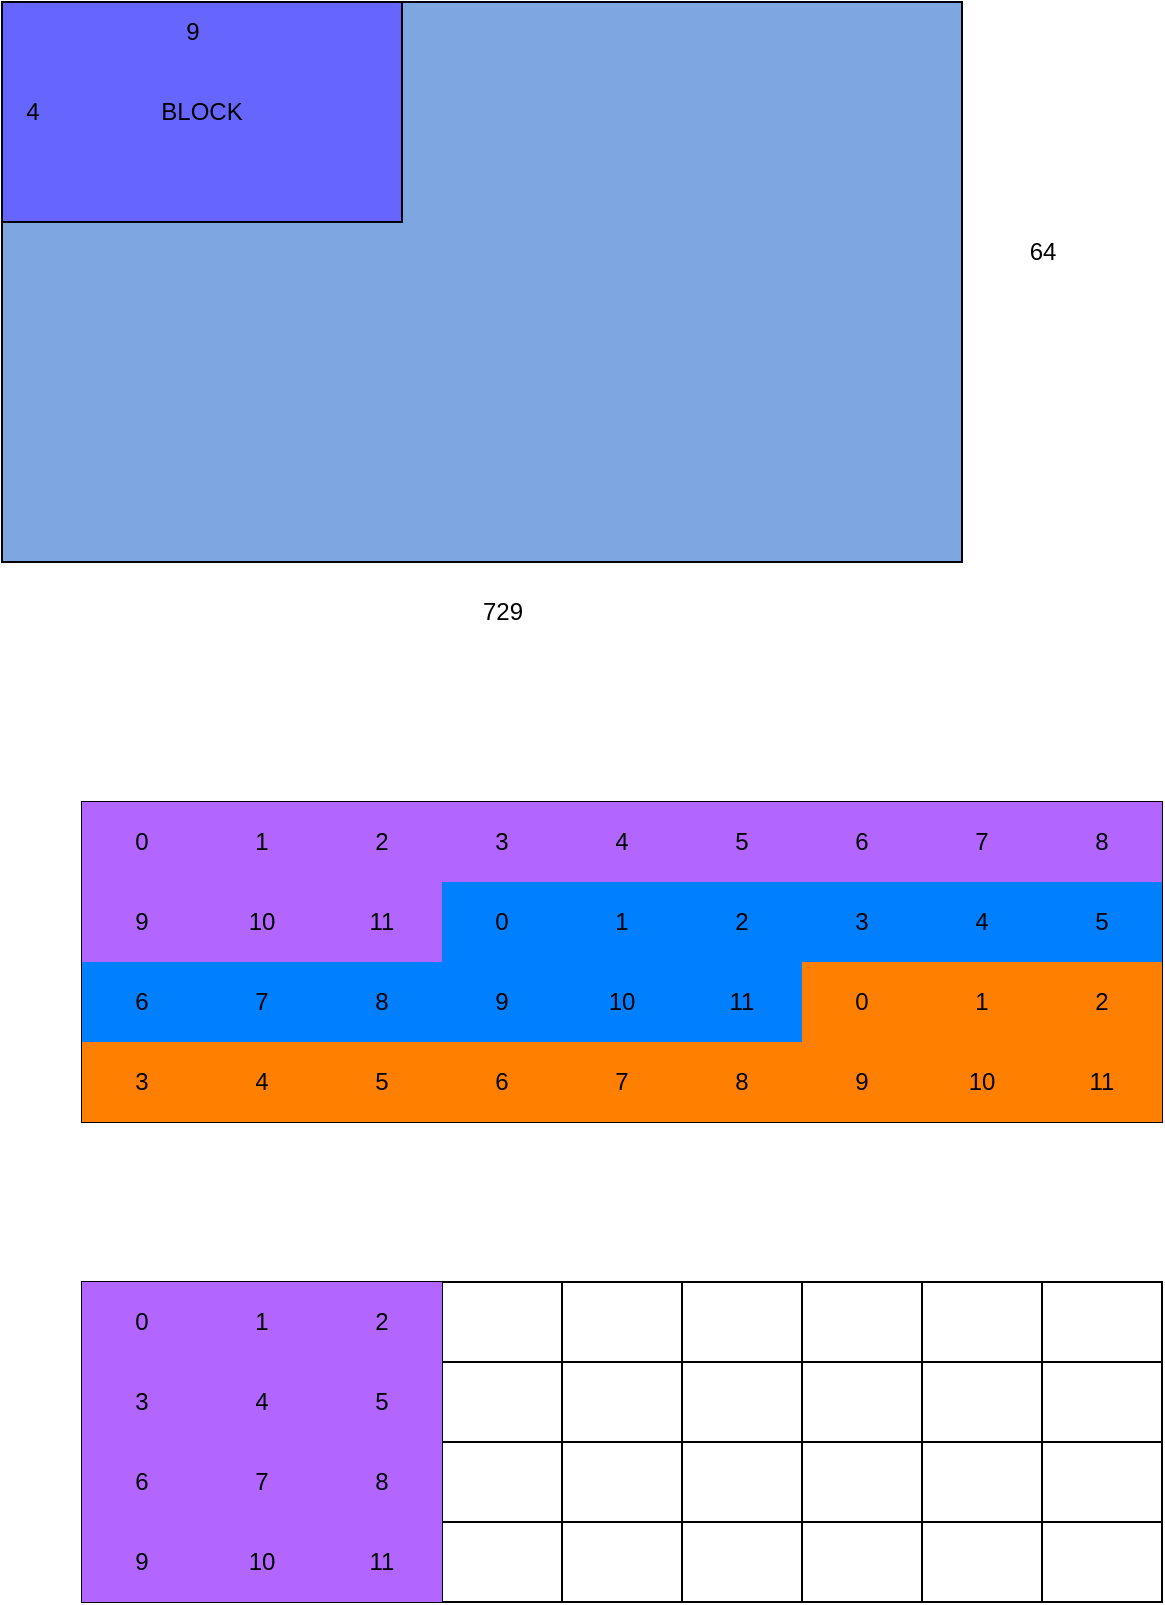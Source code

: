 <mxfile version="22.0.4" type="github">
  <diagram name="第 1 页" id="unY3V7xgOWX8zcHNtpUo">
    <mxGraphModel dx="1995" dy="993" grid="1" gridSize="10" guides="1" tooltips="1" connect="1" arrows="1" fold="1" page="1" pageScale="1" pageWidth="827" pageHeight="1169" math="0" shadow="0">
      <root>
        <mxCell id="0" />
        <mxCell id="1" parent="0" />
        <mxCell id="Q_K9_TzSn9wpc8zf2IEi-3" value="" style="shape=table;startSize=0;container=1;collapsible=0;childLayout=tableLayout;" vertex="1" parent="1">
          <mxGeometry x="120" y="480" width="540" height="160" as="geometry" />
        </mxCell>
        <mxCell id="Q_K9_TzSn9wpc8zf2IEi-4" value="" style="shape=tableRow;horizontal=0;startSize=0;swimlaneHead=0;swimlaneBody=0;strokeColor=inherit;top=0;left=0;bottom=0;right=0;collapsible=0;dropTarget=0;fillColor=none;points=[[0,0.5],[1,0.5]];portConstraint=eastwest;" vertex="1" parent="Q_K9_TzSn9wpc8zf2IEi-3">
          <mxGeometry width="540" height="40" as="geometry" />
        </mxCell>
        <mxCell id="Q_K9_TzSn9wpc8zf2IEi-5" value="0" style="shape=partialRectangle;html=1;whiteSpace=wrap;connectable=0;strokeColor=inherit;overflow=hidden;fillColor=#B266FF;top=0;left=0;bottom=0;right=0;pointerEvents=1;" vertex="1" parent="Q_K9_TzSn9wpc8zf2IEi-4">
          <mxGeometry width="60" height="40" as="geometry">
            <mxRectangle width="60" height="40" as="alternateBounds" />
          </mxGeometry>
        </mxCell>
        <mxCell id="Q_K9_TzSn9wpc8zf2IEi-6" value="1" style="shape=partialRectangle;html=1;whiteSpace=wrap;connectable=0;strokeColor=inherit;overflow=hidden;fillColor=#B266FF;top=0;left=0;bottom=0;right=0;pointerEvents=1;" vertex="1" parent="Q_K9_TzSn9wpc8zf2IEi-4">
          <mxGeometry x="60" width="60" height="40" as="geometry">
            <mxRectangle width="60" height="40" as="alternateBounds" />
          </mxGeometry>
        </mxCell>
        <mxCell id="Q_K9_TzSn9wpc8zf2IEi-7" value="2" style="shape=partialRectangle;html=1;whiteSpace=wrap;connectable=0;strokeColor=inherit;overflow=hidden;fillColor=#B266FF;top=0;left=0;bottom=0;right=0;pointerEvents=1;" vertex="1" parent="Q_K9_TzSn9wpc8zf2IEi-4">
          <mxGeometry x="120" width="60" height="40" as="geometry">
            <mxRectangle width="60" height="40" as="alternateBounds" />
          </mxGeometry>
        </mxCell>
        <mxCell id="Q_K9_TzSn9wpc8zf2IEi-8" value="3" style="shape=partialRectangle;html=1;whiteSpace=wrap;connectable=0;strokeColor=inherit;overflow=hidden;fillColor=#B266FF;top=0;left=0;bottom=0;right=0;pointerEvents=1;" vertex="1" parent="Q_K9_TzSn9wpc8zf2IEi-4">
          <mxGeometry x="180" width="60" height="40" as="geometry">
            <mxRectangle width="60" height="40" as="alternateBounds" />
          </mxGeometry>
        </mxCell>
        <mxCell id="Q_K9_TzSn9wpc8zf2IEi-9" value="4" style="shape=partialRectangle;html=1;whiteSpace=wrap;connectable=0;strokeColor=inherit;overflow=hidden;fillColor=#B266FF;top=0;left=0;bottom=0;right=0;pointerEvents=1;" vertex="1" parent="Q_K9_TzSn9wpc8zf2IEi-4">
          <mxGeometry x="240" width="60" height="40" as="geometry">
            <mxRectangle width="60" height="40" as="alternateBounds" />
          </mxGeometry>
        </mxCell>
        <mxCell id="Q_K9_TzSn9wpc8zf2IEi-10" value="5" style="shape=partialRectangle;html=1;whiteSpace=wrap;connectable=0;strokeColor=inherit;overflow=hidden;fillColor=#B266FF;top=0;left=0;bottom=0;right=0;pointerEvents=1;" vertex="1" parent="Q_K9_TzSn9wpc8zf2IEi-4">
          <mxGeometry x="300" width="60" height="40" as="geometry">
            <mxRectangle width="60" height="40" as="alternateBounds" />
          </mxGeometry>
        </mxCell>
        <mxCell id="Q_K9_TzSn9wpc8zf2IEi-11" value="6" style="shape=partialRectangle;html=1;whiteSpace=wrap;connectable=0;strokeColor=inherit;overflow=hidden;fillColor=#B266FF;top=0;left=0;bottom=0;right=0;pointerEvents=1;" vertex="1" parent="Q_K9_TzSn9wpc8zf2IEi-4">
          <mxGeometry x="360" width="60" height="40" as="geometry">
            <mxRectangle width="60" height="40" as="alternateBounds" />
          </mxGeometry>
        </mxCell>
        <mxCell id="Q_K9_TzSn9wpc8zf2IEi-12" value="7" style="shape=partialRectangle;html=1;whiteSpace=wrap;connectable=0;strokeColor=inherit;overflow=hidden;fillColor=#B266FF;top=0;left=0;bottom=0;right=0;pointerEvents=1;" vertex="1" parent="Q_K9_TzSn9wpc8zf2IEi-4">
          <mxGeometry x="420" width="60" height="40" as="geometry">
            <mxRectangle width="60" height="40" as="alternateBounds" />
          </mxGeometry>
        </mxCell>
        <mxCell id="Q_K9_TzSn9wpc8zf2IEi-13" value="8" style="shape=partialRectangle;html=1;whiteSpace=wrap;connectable=0;strokeColor=inherit;overflow=hidden;fillColor=#B266FF;top=0;left=0;bottom=0;right=0;pointerEvents=1;" vertex="1" parent="Q_K9_TzSn9wpc8zf2IEi-4">
          <mxGeometry x="480" width="60" height="40" as="geometry">
            <mxRectangle width="60" height="40" as="alternateBounds" />
          </mxGeometry>
        </mxCell>
        <mxCell id="Q_K9_TzSn9wpc8zf2IEi-14" value="" style="shape=tableRow;horizontal=0;startSize=0;swimlaneHead=0;swimlaneBody=0;strokeColor=inherit;top=0;left=0;bottom=0;right=0;collapsible=0;dropTarget=0;fillColor=none;points=[[0,0.5],[1,0.5]];portConstraint=eastwest;" vertex="1" parent="Q_K9_TzSn9wpc8zf2IEi-3">
          <mxGeometry y="40" width="540" height="40" as="geometry" />
        </mxCell>
        <mxCell id="Q_K9_TzSn9wpc8zf2IEi-15" value="9" style="shape=partialRectangle;html=1;whiteSpace=wrap;connectable=0;strokeColor=inherit;overflow=hidden;fillColor=#B266FF;top=0;left=0;bottom=0;right=0;pointerEvents=1;" vertex="1" parent="Q_K9_TzSn9wpc8zf2IEi-14">
          <mxGeometry width="60" height="40" as="geometry">
            <mxRectangle width="60" height="40" as="alternateBounds" />
          </mxGeometry>
        </mxCell>
        <mxCell id="Q_K9_TzSn9wpc8zf2IEi-16" value="10" style="shape=partialRectangle;html=1;whiteSpace=wrap;connectable=0;strokeColor=inherit;overflow=hidden;fillColor=#B266FF;top=0;left=0;bottom=0;right=0;pointerEvents=1;" vertex="1" parent="Q_K9_TzSn9wpc8zf2IEi-14">
          <mxGeometry x="60" width="60" height="40" as="geometry">
            <mxRectangle width="60" height="40" as="alternateBounds" />
          </mxGeometry>
        </mxCell>
        <mxCell id="Q_K9_TzSn9wpc8zf2IEi-17" value="11" style="shape=partialRectangle;html=1;whiteSpace=wrap;connectable=0;strokeColor=inherit;overflow=hidden;fillColor=#B266FF;top=0;left=0;bottom=0;right=0;pointerEvents=1;" vertex="1" parent="Q_K9_TzSn9wpc8zf2IEi-14">
          <mxGeometry x="120" width="60" height="40" as="geometry">
            <mxRectangle width="60" height="40" as="alternateBounds" />
          </mxGeometry>
        </mxCell>
        <mxCell id="Q_K9_TzSn9wpc8zf2IEi-18" value="0" style="shape=partialRectangle;html=1;whiteSpace=wrap;connectable=0;strokeColor=inherit;overflow=hidden;fillColor=#007FFF;top=0;left=0;bottom=0;right=0;pointerEvents=1;" vertex="1" parent="Q_K9_TzSn9wpc8zf2IEi-14">
          <mxGeometry x="180" width="60" height="40" as="geometry">
            <mxRectangle width="60" height="40" as="alternateBounds" />
          </mxGeometry>
        </mxCell>
        <mxCell id="Q_K9_TzSn9wpc8zf2IEi-19" value="1" style="shape=partialRectangle;html=1;whiteSpace=wrap;connectable=0;strokeColor=inherit;overflow=hidden;fillColor=#007FFF;top=0;left=0;bottom=0;right=0;pointerEvents=1;" vertex="1" parent="Q_K9_TzSn9wpc8zf2IEi-14">
          <mxGeometry x="240" width="60" height="40" as="geometry">
            <mxRectangle width="60" height="40" as="alternateBounds" />
          </mxGeometry>
        </mxCell>
        <mxCell id="Q_K9_TzSn9wpc8zf2IEi-20" value="2" style="shape=partialRectangle;html=1;whiteSpace=wrap;connectable=0;strokeColor=inherit;overflow=hidden;fillColor=#007FFF;top=0;left=0;bottom=0;right=0;pointerEvents=1;" vertex="1" parent="Q_K9_TzSn9wpc8zf2IEi-14">
          <mxGeometry x="300" width="60" height="40" as="geometry">
            <mxRectangle width="60" height="40" as="alternateBounds" />
          </mxGeometry>
        </mxCell>
        <mxCell id="Q_K9_TzSn9wpc8zf2IEi-21" value="3" style="shape=partialRectangle;html=1;whiteSpace=wrap;connectable=0;strokeColor=inherit;overflow=hidden;fillColor=#007FFF;top=0;left=0;bottom=0;right=0;pointerEvents=1;" vertex="1" parent="Q_K9_TzSn9wpc8zf2IEi-14">
          <mxGeometry x="360" width="60" height="40" as="geometry">
            <mxRectangle width="60" height="40" as="alternateBounds" />
          </mxGeometry>
        </mxCell>
        <mxCell id="Q_K9_TzSn9wpc8zf2IEi-22" value="4" style="shape=partialRectangle;html=1;whiteSpace=wrap;connectable=0;strokeColor=inherit;overflow=hidden;fillColor=#007FFF;top=0;left=0;bottom=0;right=0;pointerEvents=1;" vertex="1" parent="Q_K9_TzSn9wpc8zf2IEi-14">
          <mxGeometry x="420" width="60" height="40" as="geometry">
            <mxRectangle width="60" height="40" as="alternateBounds" />
          </mxGeometry>
        </mxCell>
        <mxCell id="Q_K9_TzSn9wpc8zf2IEi-23" value="5" style="shape=partialRectangle;html=1;whiteSpace=wrap;connectable=0;strokeColor=inherit;overflow=hidden;fillColor=#007FFF;top=0;left=0;bottom=0;right=0;pointerEvents=1;" vertex="1" parent="Q_K9_TzSn9wpc8zf2IEi-14">
          <mxGeometry x="480" width="60" height="40" as="geometry">
            <mxRectangle width="60" height="40" as="alternateBounds" />
          </mxGeometry>
        </mxCell>
        <mxCell id="Q_K9_TzSn9wpc8zf2IEi-24" value="" style="shape=tableRow;horizontal=0;startSize=0;swimlaneHead=0;swimlaneBody=0;strokeColor=inherit;top=0;left=0;bottom=0;right=0;collapsible=0;dropTarget=0;fillColor=none;points=[[0,0.5],[1,0.5]];portConstraint=eastwest;" vertex="1" parent="Q_K9_TzSn9wpc8zf2IEi-3">
          <mxGeometry y="80" width="540" height="40" as="geometry" />
        </mxCell>
        <mxCell id="Q_K9_TzSn9wpc8zf2IEi-25" value="6" style="shape=partialRectangle;html=1;whiteSpace=wrap;connectable=0;strokeColor=inherit;overflow=hidden;fillColor=#007FFF;top=0;left=0;bottom=0;right=0;pointerEvents=1;" vertex="1" parent="Q_K9_TzSn9wpc8zf2IEi-24">
          <mxGeometry width="60" height="40" as="geometry">
            <mxRectangle width="60" height="40" as="alternateBounds" />
          </mxGeometry>
        </mxCell>
        <mxCell id="Q_K9_TzSn9wpc8zf2IEi-26" value="7" style="shape=partialRectangle;html=1;whiteSpace=wrap;connectable=0;strokeColor=inherit;overflow=hidden;fillColor=#007FFF;top=0;left=0;bottom=0;right=0;pointerEvents=1;" vertex="1" parent="Q_K9_TzSn9wpc8zf2IEi-24">
          <mxGeometry x="60" width="60" height="40" as="geometry">
            <mxRectangle width="60" height="40" as="alternateBounds" />
          </mxGeometry>
        </mxCell>
        <mxCell id="Q_K9_TzSn9wpc8zf2IEi-27" value="8" style="shape=partialRectangle;html=1;whiteSpace=wrap;connectable=0;strokeColor=inherit;overflow=hidden;fillColor=#007FFF;top=0;left=0;bottom=0;right=0;pointerEvents=1;" vertex="1" parent="Q_K9_TzSn9wpc8zf2IEi-24">
          <mxGeometry x="120" width="60" height="40" as="geometry">
            <mxRectangle width="60" height="40" as="alternateBounds" />
          </mxGeometry>
        </mxCell>
        <mxCell id="Q_K9_TzSn9wpc8zf2IEi-28" value="9" style="shape=partialRectangle;html=1;whiteSpace=wrap;connectable=0;strokeColor=inherit;overflow=hidden;fillColor=#007FFF;top=0;left=0;bottom=0;right=0;pointerEvents=1;" vertex="1" parent="Q_K9_TzSn9wpc8zf2IEi-24">
          <mxGeometry x="180" width="60" height="40" as="geometry">
            <mxRectangle width="60" height="40" as="alternateBounds" />
          </mxGeometry>
        </mxCell>
        <mxCell id="Q_K9_TzSn9wpc8zf2IEi-29" value="10" style="shape=partialRectangle;html=1;whiteSpace=wrap;connectable=0;strokeColor=inherit;overflow=hidden;fillColor=#007FFF;top=0;left=0;bottom=0;right=0;pointerEvents=1;" vertex="1" parent="Q_K9_TzSn9wpc8zf2IEi-24">
          <mxGeometry x="240" width="60" height="40" as="geometry">
            <mxRectangle width="60" height="40" as="alternateBounds" />
          </mxGeometry>
        </mxCell>
        <mxCell id="Q_K9_TzSn9wpc8zf2IEi-30" value="11" style="shape=partialRectangle;html=1;whiteSpace=wrap;connectable=0;strokeColor=inherit;overflow=hidden;fillColor=#007FFF;top=0;left=0;bottom=0;right=0;pointerEvents=1;" vertex="1" parent="Q_K9_TzSn9wpc8zf2IEi-24">
          <mxGeometry x="300" width="60" height="40" as="geometry">
            <mxRectangle width="60" height="40" as="alternateBounds" />
          </mxGeometry>
        </mxCell>
        <mxCell id="Q_K9_TzSn9wpc8zf2IEi-31" value="0" style="shape=partialRectangle;html=1;whiteSpace=wrap;connectable=0;strokeColor=inherit;overflow=hidden;fillColor=#FF8000;top=0;left=0;bottom=0;right=0;pointerEvents=1;" vertex="1" parent="Q_K9_TzSn9wpc8zf2IEi-24">
          <mxGeometry x="360" width="60" height="40" as="geometry">
            <mxRectangle width="60" height="40" as="alternateBounds" />
          </mxGeometry>
        </mxCell>
        <mxCell id="Q_K9_TzSn9wpc8zf2IEi-32" value="1" style="shape=partialRectangle;html=1;whiteSpace=wrap;connectable=0;strokeColor=inherit;overflow=hidden;fillColor=#FF8000;top=0;left=0;bottom=0;right=0;pointerEvents=1;" vertex="1" parent="Q_K9_TzSn9wpc8zf2IEi-24">
          <mxGeometry x="420" width="60" height="40" as="geometry">
            <mxRectangle width="60" height="40" as="alternateBounds" />
          </mxGeometry>
        </mxCell>
        <mxCell id="Q_K9_TzSn9wpc8zf2IEi-33" value="2" style="shape=partialRectangle;html=1;whiteSpace=wrap;connectable=0;strokeColor=inherit;overflow=hidden;fillColor=#FF8000;top=0;left=0;bottom=0;right=0;pointerEvents=1;" vertex="1" parent="Q_K9_TzSn9wpc8zf2IEi-24">
          <mxGeometry x="480" width="60" height="40" as="geometry">
            <mxRectangle width="60" height="40" as="alternateBounds" />
          </mxGeometry>
        </mxCell>
        <mxCell id="Q_K9_TzSn9wpc8zf2IEi-34" value="" style="shape=tableRow;horizontal=0;startSize=0;swimlaneHead=0;swimlaneBody=0;strokeColor=inherit;top=0;left=0;bottom=0;right=0;collapsible=0;dropTarget=0;fillColor=none;points=[[0,0.5],[1,0.5]];portConstraint=eastwest;" vertex="1" parent="Q_K9_TzSn9wpc8zf2IEi-3">
          <mxGeometry y="120" width="540" height="40" as="geometry" />
        </mxCell>
        <mxCell id="Q_K9_TzSn9wpc8zf2IEi-35" value="3" style="shape=partialRectangle;html=1;whiteSpace=wrap;connectable=0;strokeColor=inherit;overflow=hidden;fillColor=#FF8000;top=0;left=0;bottom=0;right=0;pointerEvents=1;" vertex="1" parent="Q_K9_TzSn9wpc8zf2IEi-34">
          <mxGeometry width="60" height="40" as="geometry">
            <mxRectangle width="60" height="40" as="alternateBounds" />
          </mxGeometry>
        </mxCell>
        <mxCell id="Q_K9_TzSn9wpc8zf2IEi-36" value="4" style="shape=partialRectangle;html=1;whiteSpace=wrap;connectable=0;strokeColor=inherit;overflow=hidden;fillColor=#FF8000;top=0;left=0;bottom=0;right=0;pointerEvents=1;" vertex="1" parent="Q_K9_TzSn9wpc8zf2IEi-34">
          <mxGeometry x="60" width="60" height="40" as="geometry">
            <mxRectangle width="60" height="40" as="alternateBounds" />
          </mxGeometry>
        </mxCell>
        <mxCell id="Q_K9_TzSn9wpc8zf2IEi-37" value="5" style="shape=partialRectangle;html=1;whiteSpace=wrap;connectable=0;strokeColor=inherit;overflow=hidden;fillColor=#FF8000;top=0;left=0;bottom=0;right=0;pointerEvents=1;" vertex="1" parent="Q_K9_TzSn9wpc8zf2IEi-34">
          <mxGeometry x="120" width="60" height="40" as="geometry">
            <mxRectangle width="60" height="40" as="alternateBounds" />
          </mxGeometry>
        </mxCell>
        <mxCell id="Q_K9_TzSn9wpc8zf2IEi-38" value="6" style="shape=partialRectangle;html=1;whiteSpace=wrap;connectable=0;strokeColor=inherit;overflow=hidden;fillColor=#FF8000;top=0;left=0;bottom=0;right=0;pointerEvents=1;" vertex="1" parent="Q_K9_TzSn9wpc8zf2IEi-34">
          <mxGeometry x="180" width="60" height="40" as="geometry">
            <mxRectangle width="60" height="40" as="alternateBounds" />
          </mxGeometry>
        </mxCell>
        <mxCell id="Q_K9_TzSn9wpc8zf2IEi-39" value="7" style="shape=partialRectangle;html=1;whiteSpace=wrap;connectable=0;strokeColor=inherit;overflow=hidden;fillColor=#FF8000;top=0;left=0;bottom=0;right=0;pointerEvents=1;" vertex="1" parent="Q_K9_TzSn9wpc8zf2IEi-34">
          <mxGeometry x="240" width="60" height="40" as="geometry">
            <mxRectangle width="60" height="40" as="alternateBounds" />
          </mxGeometry>
        </mxCell>
        <mxCell id="Q_K9_TzSn9wpc8zf2IEi-40" value="8" style="shape=partialRectangle;html=1;whiteSpace=wrap;connectable=0;strokeColor=inherit;overflow=hidden;fillColor=#FF8000;top=0;left=0;bottom=0;right=0;pointerEvents=1;" vertex="1" parent="Q_K9_TzSn9wpc8zf2IEi-34">
          <mxGeometry x="300" width="60" height="40" as="geometry">
            <mxRectangle width="60" height="40" as="alternateBounds" />
          </mxGeometry>
        </mxCell>
        <mxCell id="Q_K9_TzSn9wpc8zf2IEi-41" value="9" style="shape=partialRectangle;html=1;whiteSpace=wrap;connectable=0;strokeColor=inherit;overflow=hidden;fillColor=#FF8000;top=0;left=0;bottom=0;right=0;pointerEvents=1;" vertex="1" parent="Q_K9_TzSn9wpc8zf2IEi-34">
          <mxGeometry x="360" width="60" height="40" as="geometry">
            <mxRectangle width="60" height="40" as="alternateBounds" />
          </mxGeometry>
        </mxCell>
        <mxCell id="Q_K9_TzSn9wpc8zf2IEi-42" value="10" style="shape=partialRectangle;html=1;whiteSpace=wrap;connectable=0;strokeColor=inherit;overflow=hidden;fillColor=#FF8000;top=0;left=0;bottom=0;right=0;pointerEvents=1;" vertex="1" parent="Q_K9_TzSn9wpc8zf2IEi-34">
          <mxGeometry x="420" width="60" height="40" as="geometry">
            <mxRectangle width="60" height="40" as="alternateBounds" />
          </mxGeometry>
        </mxCell>
        <mxCell id="Q_K9_TzSn9wpc8zf2IEi-43" value="11" style="shape=partialRectangle;html=1;whiteSpace=wrap;connectable=0;strokeColor=inherit;overflow=hidden;fillColor=#FF8000;top=0;left=0;bottom=0;right=0;pointerEvents=1;" vertex="1" parent="Q_K9_TzSn9wpc8zf2IEi-34">
          <mxGeometry x="480" width="60" height="40" as="geometry">
            <mxRectangle width="60" height="40" as="alternateBounds" />
          </mxGeometry>
        </mxCell>
        <mxCell id="Q_K9_TzSn9wpc8zf2IEi-44" value="" style="rounded=0;whiteSpace=wrap;html=1;fillColor=#7EA6E0;" vertex="1" parent="1">
          <mxGeometry x="80" y="80" width="480" height="280" as="geometry" />
        </mxCell>
        <mxCell id="Q_K9_TzSn9wpc8zf2IEi-45" value="64" style="text;html=1;align=center;verticalAlign=middle;resizable=0;points=[];autosize=1;strokeColor=none;fillColor=none;" vertex="1" parent="1">
          <mxGeometry x="580" y="190" width="40" height="30" as="geometry" />
        </mxCell>
        <mxCell id="Q_K9_TzSn9wpc8zf2IEi-46" value="729" style="text;html=1;align=center;verticalAlign=middle;resizable=0;points=[];autosize=1;strokeColor=none;fillColor=none;" vertex="1" parent="1">
          <mxGeometry x="310" y="370" width="40" height="30" as="geometry" />
        </mxCell>
        <mxCell id="Q_K9_TzSn9wpc8zf2IEi-47" value="BLOCK" style="rounded=0;whiteSpace=wrap;html=1;fillColor=#6666FF;" vertex="1" parent="1">
          <mxGeometry x="80" y="80" width="200" height="110" as="geometry" />
        </mxCell>
        <mxCell id="Q_K9_TzSn9wpc8zf2IEi-48" value="4" style="text;html=1;align=center;verticalAlign=middle;resizable=0;points=[];autosize=1;strokeColor=none;fillColor=none;" vertex="1" parent="1">
          <mxGeometry x="80" y="120" width="30" height="30" as="geometry" />
        </mxCell>
        <mxCell id="Q_K9_TzSn9wpc8zf2IEi-49" value="9" style="text;html=1;align=center;verticalAlign=middle;resizable=0;points=[];autosize=1;strokeColor=none;fillColor=none;" vertex="1" parent="1">
          <mxGeometry x="160" y="80" width="30" height="30" as="geometry" />
        </mxCell>
        <mxCell id="Q_K9_TzSn9wpc8zf2IEi-91" value="" style="shape=table;startSize=0;container=1;collapsible=0;childLayout=tableLayout;" vertex="1" parent="1">
          <mxGeometry x="120" y="720" width="540" height="160" as="geometry" />
        </mxCell>
        <mxCell id="Q_K9_TzSn9wpc8zf2IEi-92" value="" style="shape=tableRow;horizontal=0;startSize=0;swimlaneHead=0;swimlaneBody=0;strokeColor=inherit;top=0;left=0;bottom=0;right=0;collapsible=0;dropTarget=0;fillColor=none;points=[[0,0.5],[1,0.5]];portConstraint=eastwest;" vertex="1" parent="Q_K9_TzSn9wpc8zf2IEi-91">
          <mxGeometry width="540" height="40" as="geometry" />
        </mxCell>
        <mxCell id="Q_K9_TzSn9wpc8zf2IEi-93" value="0" style="shape=partialRectangle;html=1;whiteSpace=wrap;connectable=0;strokeColor=inherit;overflow=hidden;fillColor=#B266FF;top=0;left=0;bottom=0;right=0;pointerEvents=1;" vertex="1" parent="Q_K9_TzSn9wpc8zf2IEi-92">
          <mxGeometry width="60" height="40" as="geometry">
            <mxRectangle width="60" height="40" as="alternateBounds" />
          </mxGeometry>
        </mxCell>
        <mxCell id="Q_K9_TzSn9wpc8zf2IEi-94" value="1" style="shape=partialRectangle;html=1;whiteSpace=wrap;connectable=0;strokeColor=inherit;overflow=hidden;fillColor=#B266FF;top=0;left=0;bottom=0;right=0;pointerEvents=1;" vertex="1" parent="Q_K9_TzSn9wpc8zf2IEi-92">
          <mxGeometry x="60" width="60" height="40" as="geometry">
            <mxRectangle width="60" height="40" as="alternateBounds" />
          </mxGeometry>
        </mxCell>
        <mxCell id="Q_K9_TzSn9wpc8zf2IEi-95" value="2" style="shape=partialRectangle;html=1;whiteSpace=wrap;connectable=0;strokeColor=inherit;overflow=hidden;fillColor=#B266FF;top=0;left=0;bottom=0;right=0;pointerEvents=1;" vertex="1" parent="Q_K9_TzSn9wpc8zf2IEi-92">
          <mxGeometry x="120" width="60" height="40" as="geometry">
            <mxRectangle width="60" height="40" as="alternateBounds" />
          </mxGeometry>
        </mxCell>
        <mxCell id="Q_K9_TzSn9wpc8zf2IEi-96" value="" style="shape=partialRectangle;html=1;whiteSpace=wrap;connectable=0;strokeColor=inherit;overflow=hidden;fillColor=none;top=0;left=0;bottom=0;right=0;pointerEvents=1;" vertex="1" parent="Q_K9_TzSn9wpc8zf2IEi-92">
          <mxGeometry x="180" width="60" height="40" as="geometry">
            <mxRectangle width="60" height="40" as="alternateBounds" />
          </mxGeometry>
        </mxCell>
        <mxCell id="Q_K9_TzSn9wpc8zf2IEi-97" value="" style="shape=partialRectangle;html=1;whiteSpace=wrap;connectable=0;strokeColor=inherit;overflow=hidden;fillColor=none;top=0;left=0;bottom=0;right=0;pointerEvents=1;" vertex="1" parent="Q_K9_TzSn9wpc8zf2IEi-92">
          <mxGeometry x="240" width="60" height="40" as="geometry">
            <mxRectangle width="60" height="40" as="alternateBounds" />
          </mxGeometry>
        </mxCell>
        <mxCell id="Q_K9_TzSn9wpc8zf2IEi-98" value="" style="shape=partialRectangle;html=1;whiteSpace=wrap;connectable=0;strokeColor=inherit;overflow=hidden;fillColor=none;top=0;left=0;bottom=0;right=0;pointerEvents=1;" vertex="1" parent="Q_K9_TzSn9wpc8zf2IEi-92">
          <mxGeometry x="300" width="60" height="40" as="geometry">
            <mxRectangle width="60" height="40" as="alternateBounds" />
          </mxGeometry>
        </mxCell>
        <mxCell id="Q_K9_TzSn9wpc8zf2IEi-99" value="" style="shape=partialRectangle;html=1;whiteSpace=wrap;connectable=0;strokeColor=inherit;overflow=hidden;fillColor=none;top=0;left=0;bottom=0;right=0;pointerEvents=1;" vertex="1" parent="Q_K9_TzSn9wpc8zf2IEi-92">
          <mxGeometry x="360" width="60" height="40" as="geometry">
            <mxRectangle width="60" height="40" as="alternateBounds" />
          </mxGeometry>
        </mxCell>
        <mxCell id="Q_K9_TzSn9wpc8zf2IEi-100" value="" style="shape=partialRectangle;html=1;whiteSpace=wrap;connectable=0;strokeColor=inherit;overflow=hidden;fillColor=none;top=0;left=0;bottom=0;right=0;pointerEvents=1;" vertex="1" parent="Q_K9_TzSn9wpc8zf2IEi-92">
          <mxGeometry x="420" width="60" height="40" as="geometry">
            <mxRectangle width="60" height="40" as="alternateBounds" />
          </mxGeometry>
        </mxCell>
        <mxCell id="Q_K9_TzSn9wpc8zf2IEi-101" value="" style="shape=partialRectangle;html=1;whiteSpace=wrap;connectable=0;strokeColor=inherit;overflow=hidden;fillColor=none;top=0;left=0;bottom=0;right=0;pointerEvents=1;" vertex="1" parent="Q_K9_TzSn9wpc8zf2IEi-92">
          <mxGeometry x="480" width="60" height="40" as="geometry">
            <mxRectangle width="60" height="40" as="alternateBounds" />
          </mxGeometry>
        </mxCell>
        <mxCell id="Q_K9_TzSn9wpc8zf2IEi-102" value="" style="shape=tableRow;horizontal=0;startSize=0;swimlaneHead=0;swimlaneBody=0;strokeColor=inherit;top=0;left=0;bottom=0;right=0;collapsible=0;dropTarget=0;fillColor=none;points=[[0,0.5],[1,0.5]];portConstraint=eastwest;" vertex="1" parent="Q_K9_TzSn9wpc8zf2IEi-91">
          <mxGeometry y="40" width="540" height="40" as="geometry" />
        </mxCell>
        <mxCell id="Q_K9_TzSn9wpc8zf2IEi-103" value="3" style="shape=partialRectangle;html=1;whiteSpace=wrap;connectable=0;strokeColor=inherit;overflow=hidden;fillColor=#B266FF;top=0;left=0;bottom=0;right=0;pointerEvents=1;" vertex="1" parent="Q_K9_TzSn9wpc8zf2IEi-102">
          <mxGeometry width="60" height="40" as="geometry">
            <mxRectangle width="60" height="40" as="alternateBounds" />
          </mxGeometry>
        </mxCell>
        <mxCell id="Q_K9_TzSn9wpc8zf2IEi-104" value="4" style="shape=partialRectangle;html=1;whiteSpace=wrap;connectable=0;strokeColor=inherit;overflow=hidden;fillColor=#B266FF;top=0;left=0;bottom=0;right=0;pointerEvents=1;" vertex="1" parent="Q_K9_TzSn9wpc8zf2IEi-102">
          <mxGeometry x="60" width="60" height="40" as="geometry">
            <mxRectangle width="60" height="40" as="alternateBounds" />
          </mxGeometry>
        </mxCell>
        <mxCell id="Q_K9_TzSn9wpc8zf2IEi-105" value="5" style="shape=partialRectangle;html=1;whiteSpace=wrap;connectable=0;strokeColor=inherit;overflow=hidden;fillColor=#B266FF;top=0;left=0;bottom=0;right=0;pointerEvents=1;" vertex="1" parent="Q_K9_TzSn9wpc8zf2IEi-102">
          <mxGeometry x="120" width="60" height="40" as="geometry">
            <mxRectangle width="60" height="40" as="alternateBounds" />
          </mxGeometry>
        </mxCell>
        <mxCell id="Q_K9_TzSn9wpc8zf2IEi-106" value="" style="shape=partialRectangle;html=1;whiteSpace=wrap;connectable=0;strokeColor=inherit;overflow=hidden;fillColor=none;top=0;left=0;bottom=0;right=0;pointerEvents=1;" vertex="1" parent="Q_K9_TzSn9wpc8zf2IEi-102">
          <mxGeometry x="180" width="60" height="40" as="geometry">
            <mxRectangle width="60" height="40" as="alternateBounds" />
          </mxGeometry>
        </mxCell>
        <mxCell id="Q_K9_TzSn9wpc8zf2IEi-107" value="" style="shape=partialRectangle;html=1;whiteSpace=wrap;connectable=0;strokeColor=inherit;overflow=hidden;fillColor=none;top=0;left=0;bottom=0;right=0;pointerEvents=1;" vertex="1" parent="Q_K9_TzSn9wpc8zf2IEi-102">
          <mxGeometry x="240" width="60" height="40" as="geometry">
            <mxRectangle width="60" height="40" as="alternateBounds" />
          </mxGeometry>
        </mxCell>
        <mxCell id="Q_K9_TzSn9wpc8zf2IEi-108" value="" style="shape=partialRectangle;html=1;whiteSpace=wrap;connectable=0;strokeColor=inherit;overflow=hidden;fillColor=none;top=0;left=0;bottom=0;right=0;pointerEvents=1;" vertex="1" parent="Q_K9_TzSn9wpc8zf2IEi-102">
          <mxGeometry x="300" width="60" height="40" as="geometry">
            <mxRectangle width="60" height="40" as="alternateBounds" />
          </mxGeometry>
        </mxCell>
        <mxCell id="Q_K9_TzSn9wpc8zf2IEi-109" value="" style="shape=partialRectangle;html=1;whiteSpace=wrap;connectable=0;strokeColor=inherit;overflow=hidden;fillColor=none;top=0;left=0;bottom=0;right=0;pointerEvents=1;" vertex="1" parent="Q_K9_TzSn9wpc8zf2IEi-102">
          <mxGeometry x="360" width="60" height="40" as="geometry">
            <mxRectangle width="60" height="40" as="alternateBounds" />
          </mxGeometry>
        </mxCell>
        <mxCell id="Q_K9_TzSn9wpc8zf2IEi-110" value="" style="shape=partialRectangle;html=1;whiteSpace=wrap;connectable=0;strokeColor=inherit;overflow=hidden;fillColor=none;top=0;left=0;bottom=0;right=0;pointerEvents=1;" vertex="1" parent="Q_K9_TzSn9wpc8zf2IEi-102">
          <mxGeometry x="420" width="60" height="40" as="geometry">
            <mxRectangle width="60" height="40" as="alternateBounds" />
          </mxGeometry>
        </mxCell>
        <mxCell id="Q_K9_TzSn9wpc8zf2IEi-111" value="" style="shape=partialRectangle;html=1;whiteSpace=wrap;connectable=0;strokeColor=inherit;overflow=hidden;fillColor=none;top=0;left=0;bottom=0;right=0;pointerEvents=1;" vertex="1" parent="Q_K9_TzSn9wpc8zf2IEi-102">
          <mxGeometry x="480" width="60" height="40" as="geometry">
            <mxRectangle width="60" height="40" as="alternateBounds" />
          </mxGeometry>
        </mxCell>
        <mxCell id="Q_K9_TzSn9wpc8zf2IEi-112" value="" style="shape=tableRow;horizontal=0;startSize=0;swimlaneHead=0;swimlaneBody=0;strokeColor=inherit;top=0;left=0;bottom=0;right=0;collapsible=0;dropTarget=0;fillColor=none;points=[[0,0.5],[1,0.5]];portConstraint=eastwest;" vertex="1" parent="Q_K9_TzSn9wpc8zf2IEi-91">
          <mxGeometry y="80" width="540" height="40" as="geometry" />
        </mxCell>
        <mxCell id="Q_K9_TzSn9wpc8zf2IEi-113" value="6" style="shape=partialRectangle;html=1;whiteSpace=wrap;connectable=0;strokeColor=inherit;overflow=hidden;fillColor=#B266FF;top=0;left=0;bottom=0;right=0;pointerEvents=1;" vertex="1" parent="Q_K9_TzSn9wpc8zf2IEi-112">
          <mxGeometry width="60" height="40" as="geometry">
            <mxRectangle width="60" height="40" as="alternateBounds" />
          </mxGeometry>
        </mxCell>
        <mxCell id="Q_K9_TzSn9wpc8zf2IEi-114" value="7" style="shape=partialRectangle;html=1;whiteSpace=wrap;connectable=0;strokeColor=inherit;overflow=hidden;fillColor=#B266FF;top=0;left=0;bottom=0;right=0;pointerEvents=1;" vertex="1" parent="Q_K9_TzSn9wpc8zf2IEi-112">
          <mxGeometry x="60" width="60" height="40" as="geometry">
            <mxRectangle width="60" height="40" as="alternateBounds" />
          </mxGeometry>
        </mxCell>
        <mxCell id="Q_K9_TzSn9wpc8zf2IEi-115" value="8" style="shape=partialRectangle;html=1;whiteSpace=wrap;connectable=0;strokeColor=inherit;overflow=hidden;fillColor=#B266FF;top=0;left=0;bottom=0;right=0;pointerEvents=1;" vertex="1" parent="Q_K9_TzSn9wpc8zf2IEi-112">
          <mxGeometry x="120" width="60" height="40" as="geometry">
            <mxRectangle width="60" height="40" as="alternateBounds" />
          </mxGeometry>
        </mxCell>
        <mxCell id="Q_K9_TzSn9wpc8zf2IEi-116" value="" style="shape=partialRectangle;html=1;whiteSpace=wrap;connectable=0;strokeColor=inherit;overflow=hidden;fillColor=none;top=0;left=0;bottom=0;right=0;pointerEvents=1;" vertex="1" parent="Q_K9_TzSn9wpc8zf2IEi-112">
          <mxGeometry x="180" width="60" height="40" as="geometry">
            <mxRectangle width="60" height="40" as="alternateBounds" />
          </mxGeometry>
        </mxCell>
        <mxCell id="Q_K9_TzSn9wpc8zf2IEi-117" value="" style="shape=partialRectangle;html=1;whiteSpace=wrap;connectable=0;strokeColor=inherit;overflow=hidden;fillColor=none;top=0;left=0;bottom=0;right=0;pointerEvents=1;" vertex="1" parent="Q_K9_TzSn9wpc8zf2IEi-112">
          <mxGeometry x="240" width="60" height="40" as="geometry">
            <mxRectangle width="60" height="40" as="alternateBounds" />
          </mxGeometry>
        </mxCell>
        <mxCell id="Q_K9_TzSn9wpc8zf2IEi-118" value="" style="shape=partialRectangle;html=1;whiteSpace=wrap;connectable=0;strokeColor=inherit;overflow=hidden;fillColor=none;top=0;left=0;bottom=0;right=0;pointerEvents=1;" vertex="1" parent="Q_K9_TzSn9wpc8zf2IEi-112">
          <mxGeometry x="300" width="60" height="40" as="geometry">
            <mxRectangle width="60" height="40" as="alternateBounds" />
          </mxGeometry>
        </mxCell>
        <mxCell id="Q_K9_TzSn9wpc8zf2IEi-119" value="" style="shape=partialRectangle;html=1;whiteSpace=wrap;connectable=0;strokeColor=inherit;overflow=hidden;fillColor=none;top=0;left=0;bottom=0;right=0;pointerEvents=1;" vertex="1" parent="Q_K9_TzSn9wpc8zf2IEi-112">
          <mxGeometry x="360" width="60" height="40" as="geometry">
            <mxRectangle width="60" height="40" as="alternateBounds" />
          </mxGeometry>
        </mxCell>
        <mxCell id="Q_K9_TzSn9wpc8zf2IEi-120" value="" style="shape=partialRectangle;html=1;whiteSpace=wrap;connectable=0;strokeColor=inherit;overflow=hidden;fillColor=none;top=0;left=0;bottom=0;right=0;pointerEvents=1;" vertex="1" parent="Q_K9_TzSn9wpc8zf2IEi-112">
          <mxGeometry x="420" width="60" height="40" as="geometry">
            <mxRectangle width="60" height="40" as="alternateBounds" />
          </mxGeometry>
        </mxCell>
        <mxCell id="Q_K9_TzSn9wpc8zf2IEi-121" value="" style="shape=partialRectangle;html=1;whiteSpace=wrap;connectable=0;strokeColor=inherit;overflow=hidden;fillColor=none;top=0;left=0;bottom=0;right=0;pointerEvents=1;" vertex="1" parent="Q_K9_TzSn9wpc8zf2IEi-112">
          <mxGeometry x="480" width="60" height="40" as="geometry">
            <mxRectangle width="60" height="40" as="alternateBounds" />
          </mxGeometry>
        </mxCell>
        <mxCell id="Q_K9_TzSn9wpc8zf2IEi-122" value="" style="shape=tableRow;horizontal=0;startSize=0;swimlaneHead=0;swimlaneBody=0;strokeColor=inherit;top=0;left=0;bottom=0;right=0;collapsible=0;dropTarget=0;fillColor=none;points=[[0,0.5],[1,0.5]];portConstraint=eastwest;" vertex="1" parent="Q_K9_TzSn9wpc8zf2IEi-91">
          <mxGeometry y="120" width="540" height="40" as="geometry" />
        </mxCell>
        <mxCell id="Q_K9_TzSn9wpc8zf2IEi-123" value="9" style="shape=partialRectangle;html=1;whiteSpace=wrap;connectable=0;strokeColor=inherit;overflow=hidden;fillColor=#B266FF;top=0;left=0;bottom=0;right=0;pointerEvents=1;" vertex="1" parent="Q_K9_TzSn9wpc8zf2IEi-122">
          <mxGeometry width="60" height="40" as="geometry">
            <mxRectangle width="60" height="40" as="alternateBounds" />
          </mxGeometry>
        </mxCell>
        <mxCell id="Q_K9_TzSn9wpc8zf2IEi-124" value="10" style="shape=partialRectangle;html=1;whiteSpace=wrap;connectable=0;strokeColor=inherit;overflow=hidden;fillColor=#B266FF;top=0;left=0;bottom=0;right=0;pointerEvents=1;" vertex="1" parent="Q_K9_TzSn9wpc8zf2IEi-122">
          <mxGeometry x="60" width="60" height="40" as="geometry">
            <mxRectangle width="60" height="40" as="alternateBounds" />
          </mxGeometry>
        </mxCell>
        <mxCell id="Q_K9_TzSn9wpc8zf2IEi-125" value="11" style="shape=partialRectangle;html=1;whiteSpace=wrap;connectable=0;strokeColor=inherit;overflow=hidden;fillColor=#B266FF;top=0;left=0;bottom=0;right=0;pointerEvents=1;" vertex="1" parent="Q_K9_TzSn9wpc8zf2IEi-122">
          <mxGeometry x="120" width="60" height="40" as="geometry">
            <mxRectangle width="60" height="40" as="alternateBounds" />
          </mxGeometry>
        </mxCell>
        <mxCell id="Q_K9_TzSn9wpc8zf2IEi-126" value="" style="shape=partialRectangle;html=1;whiteSpace=wrap;connectable=0;strokeColor=inherit;overflow=hidden;fillColor=none;top=0;left=0;bottom=0;right=0;pointerEvents=1;" vertex="1" parent="Q_K9_TzSn9wpc8zf2IEi-122">
          <mxGeometry x="180" width="60" height="40" as="geometry">
            <mxRectangle width="60" height="40" as="alternateBounds" />
          </mxGeometry>
        </mxCell>
        <mxCell id="Q_K9_TzSn9wpc8zf2IEi-127" value="" style="shape=partialRectangle;html=1;whiteSpace=wrap;connectable=0;strokeColor=inherit;overflow=hidden;fillColor=none;top=0;left=0;bottom=0;right=0;pointerEvents=1;" vertex="1" parent="Q_K9_TzSn9wpc8zf2IEi-122">
          <mxGeometry x="240" width="60" height="40" as="geometry">
            <mxRectangle width="60" height="40" as="alternateBounds" />
          </mxGeometry>
        </mxCell>
        <mxCell id="Q_K9_TzSn9wpc8zf2IEi-128" value="" style="shape=partialRectangle;html=1;whiteSpace=wrap;connectable=0;strokeColor=inherit;overflow=hidden;fillColor=none;top=0;left=0;bottom=0;right=0;pointerEvents=1;" vertex="1" parent="Q_K9_TzSn9wpc8zf2IEi-122">
          <mxGeometry x="300" width="60" height="40" as="geometry">
            <mxRectangle width="60" height="40" as="alternateBounds" />
          </mxGeometry>
        </mxCell>
        <mxCell id="Q_K9_TzSn9wpc8zf2IEi-129" value="" style="shape=partialRectangle;html=1;whiteSpace=wrap;connectable=0;strokeColor=inherit;overflow=hidden;fillColor=none;top=0;left=0;bottom=0;right=0;pointerEvents=1;" vertex="1" parent="Q_K9_TzSn9wpc8zf2IEi-122">
          <mxGeometry x="360" width="60" height="40" as="geometry">
            <mxRectangle width="60" height="40" as="alternateBounds" />
          </mxGeometry>
        </mxCell>
        <mxCell id="Q_K9_TzSn9wpc8zf2IEi-130" value="" style="shape=partialRectangle;html=1;whiteSpace=wrap;connectable=0;strokeColor=inherit;overflow=hidden;fillColor=none;top=0;left=0;bottom=0;right=0;pointerEvents=1;" vertex="1" parent="Q_K9_TzSn9wpc8zf2IEi-122">
          <mxGeometry x="420" width="60" height="40" as="geometry">
            <mxRectangle width="60" height="40" as="alternateBounds" />
          </mxGeometry>
        </mxCell>
        <mxCell id="Q_K9_TzSn9wpc8zf2IEi-131" value="" style="shape=partialRectangle;html=1;whiteSpace=wrap;connectable=0;strokeColor=inherit;overflow=hidden;fillColor=none;top=0;left=0;bottom=0;right=0;pointerEvents=1;" vertex="1" parent="Q_K9_TzSn9wpc8zf2IEi-122">
          <mxGeometry x="480" width="60" height="40" as="geometry">
            <mxRectangle width="60" height="40" as="alternateBounds" />
          </mxGeometry>
        </mxCell>
      </root>
    </mxGraphModel>
  </diagram>
</mxfile>

